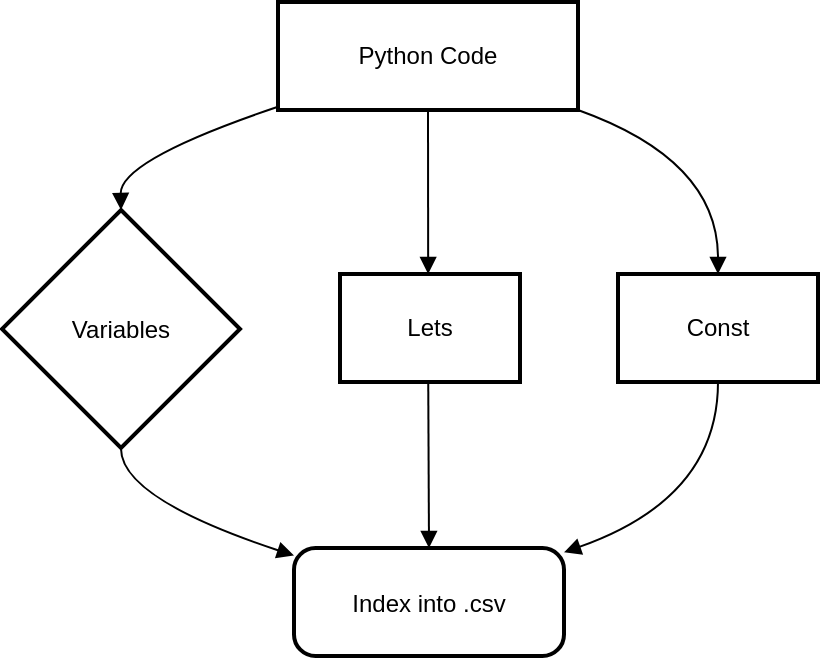 <mxfile version="26.0.6">
  <diagram name="Page-1" id="JaQQhjbDFL5Wv9OSBfqT">
    <mxGraphModel>
      <root>
        <mxCell id="0" />
        <mxCell id="1" parent="0" />
        <mxCell id="2" value="Python Code" style="whiteSpace=wrap;strokeWidth=2;" vertex="1" parent="1">
          <mxGeometry x="146" y="8" width="150" height="54" as="geometry" />
        </mxCell>
        <mxCell id="3" value="Variables" style="rhombus;strokeWidth=2;whiteSpace=wrap;" vertex="1" parent="1">
          <mxGeometry x="8" y="112" width="119" height="119" as="geometry" />
        </mxCell>
        <mxCell id="4" value="Lets" style="whiteSpace=wrap;strokeWidth=2;" vertex="1" parent="1">
          <mxGeometry x="177" y="144" width="90" height="54" as="geometry" />
        </mxCell>
        <mxCell id="5" value="Const" style="whiteSpace=wrap;strokeWidth=2;" vertex="1" parent="1">
          <mxGeometry x="316" y="144" width="100" height="54" as="geometry" />
        </mxCell>
        <mxCell id="6" value="Index into .csv" style="rounded=1;arcSize=20;strokeWidth=2" vertex="1" parent="1">
          <mxGeometry x="154" y="281" width="135" height="54" as="geometry" />
        </mxCell>
        <mxCell id="7" value="" style="curved=1;startArrow=none;endArrow=block;exitX=0;exitY=0.97;entryX=0.5;entryY=0;" edge="1" parent="1" source="2" target="3">
          <mxGeometry relative="1" as="geometry">
            <Array as="points">
              <mxPoint x="67" y="87" />
            </Array>
          </mxGeometry>
        </mxCell>
        <mxCell id="8" value="" style="curved=1;startArrow=none;endArrow=block;exitX=0.5;exitY=1;entryX=0.49;entryY=0.01;" edge="1" parent="1" source="2" target="4">
          <mxGeometry relative="1" as="geometry">
            <Array as="points" />
          </mxGeometry>
        </mxCell>
        <mxCell id="9" value="" style="curved=1;startArrow=none;endArrow=block;exitX=1;exitY=1;entryX=0.5;entryY=0.01;" edge="1" parent="1" source="2" target="5">
          <mxGeometry relative="1" as="geometry">
            <Array as="points">
              <mxPoint x="366" y="87" />
            </Array>
          </mxGeometry>
        </mxCell>
        <mxCell id="10" value="" style="curved=1;startArrow=none;endArrow=block;exitX=0.5;exitY=1;entryX=0;entryY=0.07;" edge="1" parent="1" source="3" target="6">
          <mxGeometry relative="1" as="geometry">
            <Array as="points">
              <mxPoint x="67" y="256" />
            </Array>
          </mxGeometry>
        </mxCell>
        <mxCell id="11" value="" style="curved=1;startArrow=none;endArrow=block;exitX=0.49;exitY=1.01;entryX=0.5;entryY=-0.01;" edge="1" parent="1" source="4" target="6">
          <mxGeometry relative="1" as="geometry">
            <Array as="points" />
          </mxGeometry>
        </mxCell>
        <mxCell id="12" value="" style="curved=1;startArrow=none;endArrow=block;exitX=0.5;exitY=1.01;entryX=1;entryY=0.04;" edge="1" parent="1" source="5" target="6">
          <mxGeometry relative="1" as="geometry">
            <Array as="points">
              <mxPoint x="366" y="256" />
            </Array>
          </mxGeometry>
        </mxCell>
      </root>
    </mxGraphModel>
  </diagram>
</mxfile>
